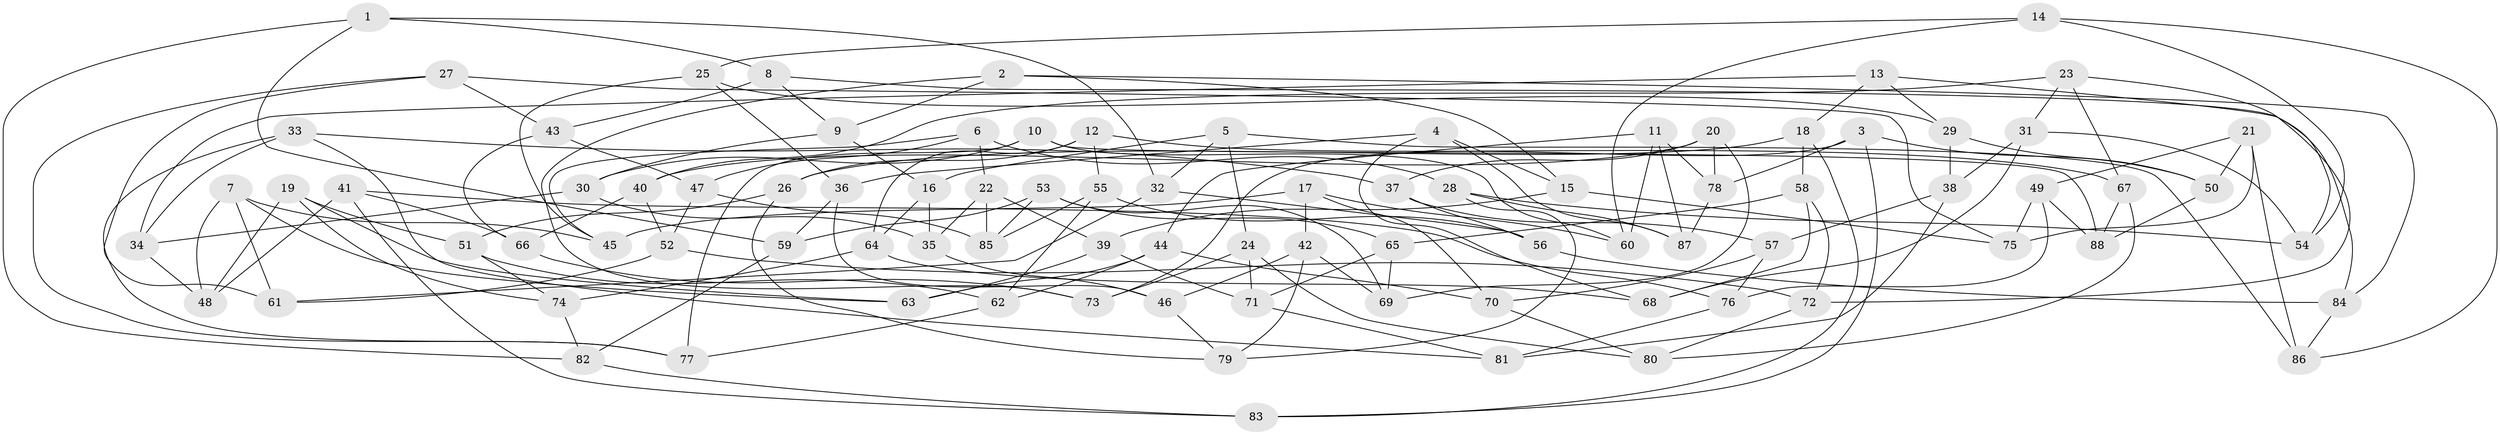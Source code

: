 // Generated by graph-tools (version 1.1) at 2025/11/02/27/25 16:11:50]
// undirected, 88 vertices, 176 edges
graph export_dot {
graph [start="1"]
  node [color=gray90,style=filled];
  1;
  2;
  3;
  4;
  5;
  6;
  7;
  8;
  9;
  10;
  11;
  12;
  13;
  14;
  15;
  16;
  17;
  18;
  19;
  20;
  21;
  22;
  23;
  24;
  25;
  26;
  27;
  28;
  29;
  30;
  31;
  32;
  33;
  34;
  35;
  36;
  37;
  38;
  39;
  40;
  41;
  42;
  43;
  44;
  45;
  46;
  47;
  48;
  49;
  50;
  51;
  52;
  53;
  54;
  55;
  56;
  57;
  58;
  59;
  60;
  61;
  62;
  63;
  64;
  65;
  66;
  67;
  68;
  69;
  70;
  71;
  72;
  73;
  74;
  75;
  76;
  77;
  78;
  79;
  80;
  81;
  82;
  83;
  84;
  85;
  86;
  87;
  88;
  1 -- 82;
  1 -- 8;
  1 -- 59;
  1 -- 32;
  2 -- 9;
  2 -- 84;
  2 -- 15;
  2 -- 73;
  3 -- 73;
  3 -- 83;
  3 -- 78;
  3 -- 50;
  4 -- 36;
  4 -- 15;
  4 -- 68;
  4 -- 87;
  5 -- 16;
  5 -- 32;
  5 -- 24;
  5 -- 86;
  6 -- 28;
  6 -- 22;
  6 -- 47;
  6 -- 45;
  7 -- 48;
  7 -- 61;
  7 -- 63;
  7 -- 45;
  8 -- 84;
  8 -- 9;
  8 -- 43;
  9 -- 16;
  9 -- 30;
  10 -- 60;
  10 -- 77;
  10 -- 88;
  10 -- 30;
  11 -- 78;
  11 -- 60;
  11 -- 87;
  11 -- 44;
  12 -- 64;
  12 -- 67;
  12 -- 55;
  12 -- 26;
  13 -- 18;
  13 -- 54;
  13 -- 34;
  13 -- 29;
  14 -- 25;
  14 -- 54;
  14 -- 86;
  14 -- 60;
  15 -- 75;
  15 -- 39;
  16 -- 35;
  16 -- 64;
  17 -- 45;
  17 -- 70;
  17 -- 60;
  17 -- 42;
  18 -- 83;
  18 -- 26;
  18 -- 58;
  19 -- 51;
  19 -- 74;
  19 -- 48;
  19 -- 63;
  20 -- 37;
  20 -- 69;
  20 -- 78;
  20 -- 40;
  21 -- 75;
  21 -- 49;
  21 -- 86;
  21 -- 50;
  22 -- 85;
  22 -- 35;
  22 -- 39;
  23 -- 40;
  23 -- 72;
  23 -- 31;
  23 -- 67;
  24 -- 71;
  24 -- 73;
  24 -- 80;
  25 -- 45;
  25 -- 29;
  25 -- 36;
  26 -- 51;
  26 -- 79;
  27 -- 75;
  27 -- 43;
  27 -- 77;
  27 -- 61;
  28 -- 87;
  28 -- 54;
  28 -- 79;
  29 -- 50;
  29 -- 38;
  30 -- 34;
  30 -- 35;
  31 -- 54;
  31 -- 38;
  31 -- 68;
  32 -- 56;
  32 -- 61;
  33 -- 34;
  33 -- 37;
  33 -- 81;
  33 -- 77;
  34 -- 48;
  35 -- 46;
  36 -- 59;
  36 -- 46;
  37 -- 57;
  37 -- 56;
  38 -- 57;
  38 -- 81;
  39 -- 71;
  39 -- 63;
  40 -- 52;
  40 -- 66;
  41 -- 66;
  41 -- 48;
  41 -- 76;
  41 -- 83;
  42 -- 46;
  42 -- 69;
  42 -- 79;
  43 -- 47;
  43 -- 66;
  44 -- 70;
  44 -- 63;
  44 -- 62;
  46 -- 79;
  47 -- 85;
  47 -- 52;
  49 -- 75;
  49 -- 88;
  49 -- 76;
  50 -- 88;
  51 -- 74;
  51 -- 62;
  52 -- 72;
  52 -- 61;
  53 -- 59;
  53 -- 69;
  53 -- 85;
  53 -- 65;
  55 -- 85;
  55 -- 62;
  55 -- 56;
  56 -- 84;
  57 -- 70;
  57 -- 76;
  58 -- 65;
  58 -- 68;
  58 -- 72;
  59 -- 82;
  62 -- 77;
  64 -- 68;
  64 -- 74;
  65 -- 71;
  65 -- 69;
  66 -- 73;
  67 -- 88;
  67 -- 80;
  70 -- 80;
  71 -- 81;
  72 -- 80;
  74 -- 82;
  76 -- 81;
  78 -- 87;
  82 -- 83;
  84 -- 86;
}
